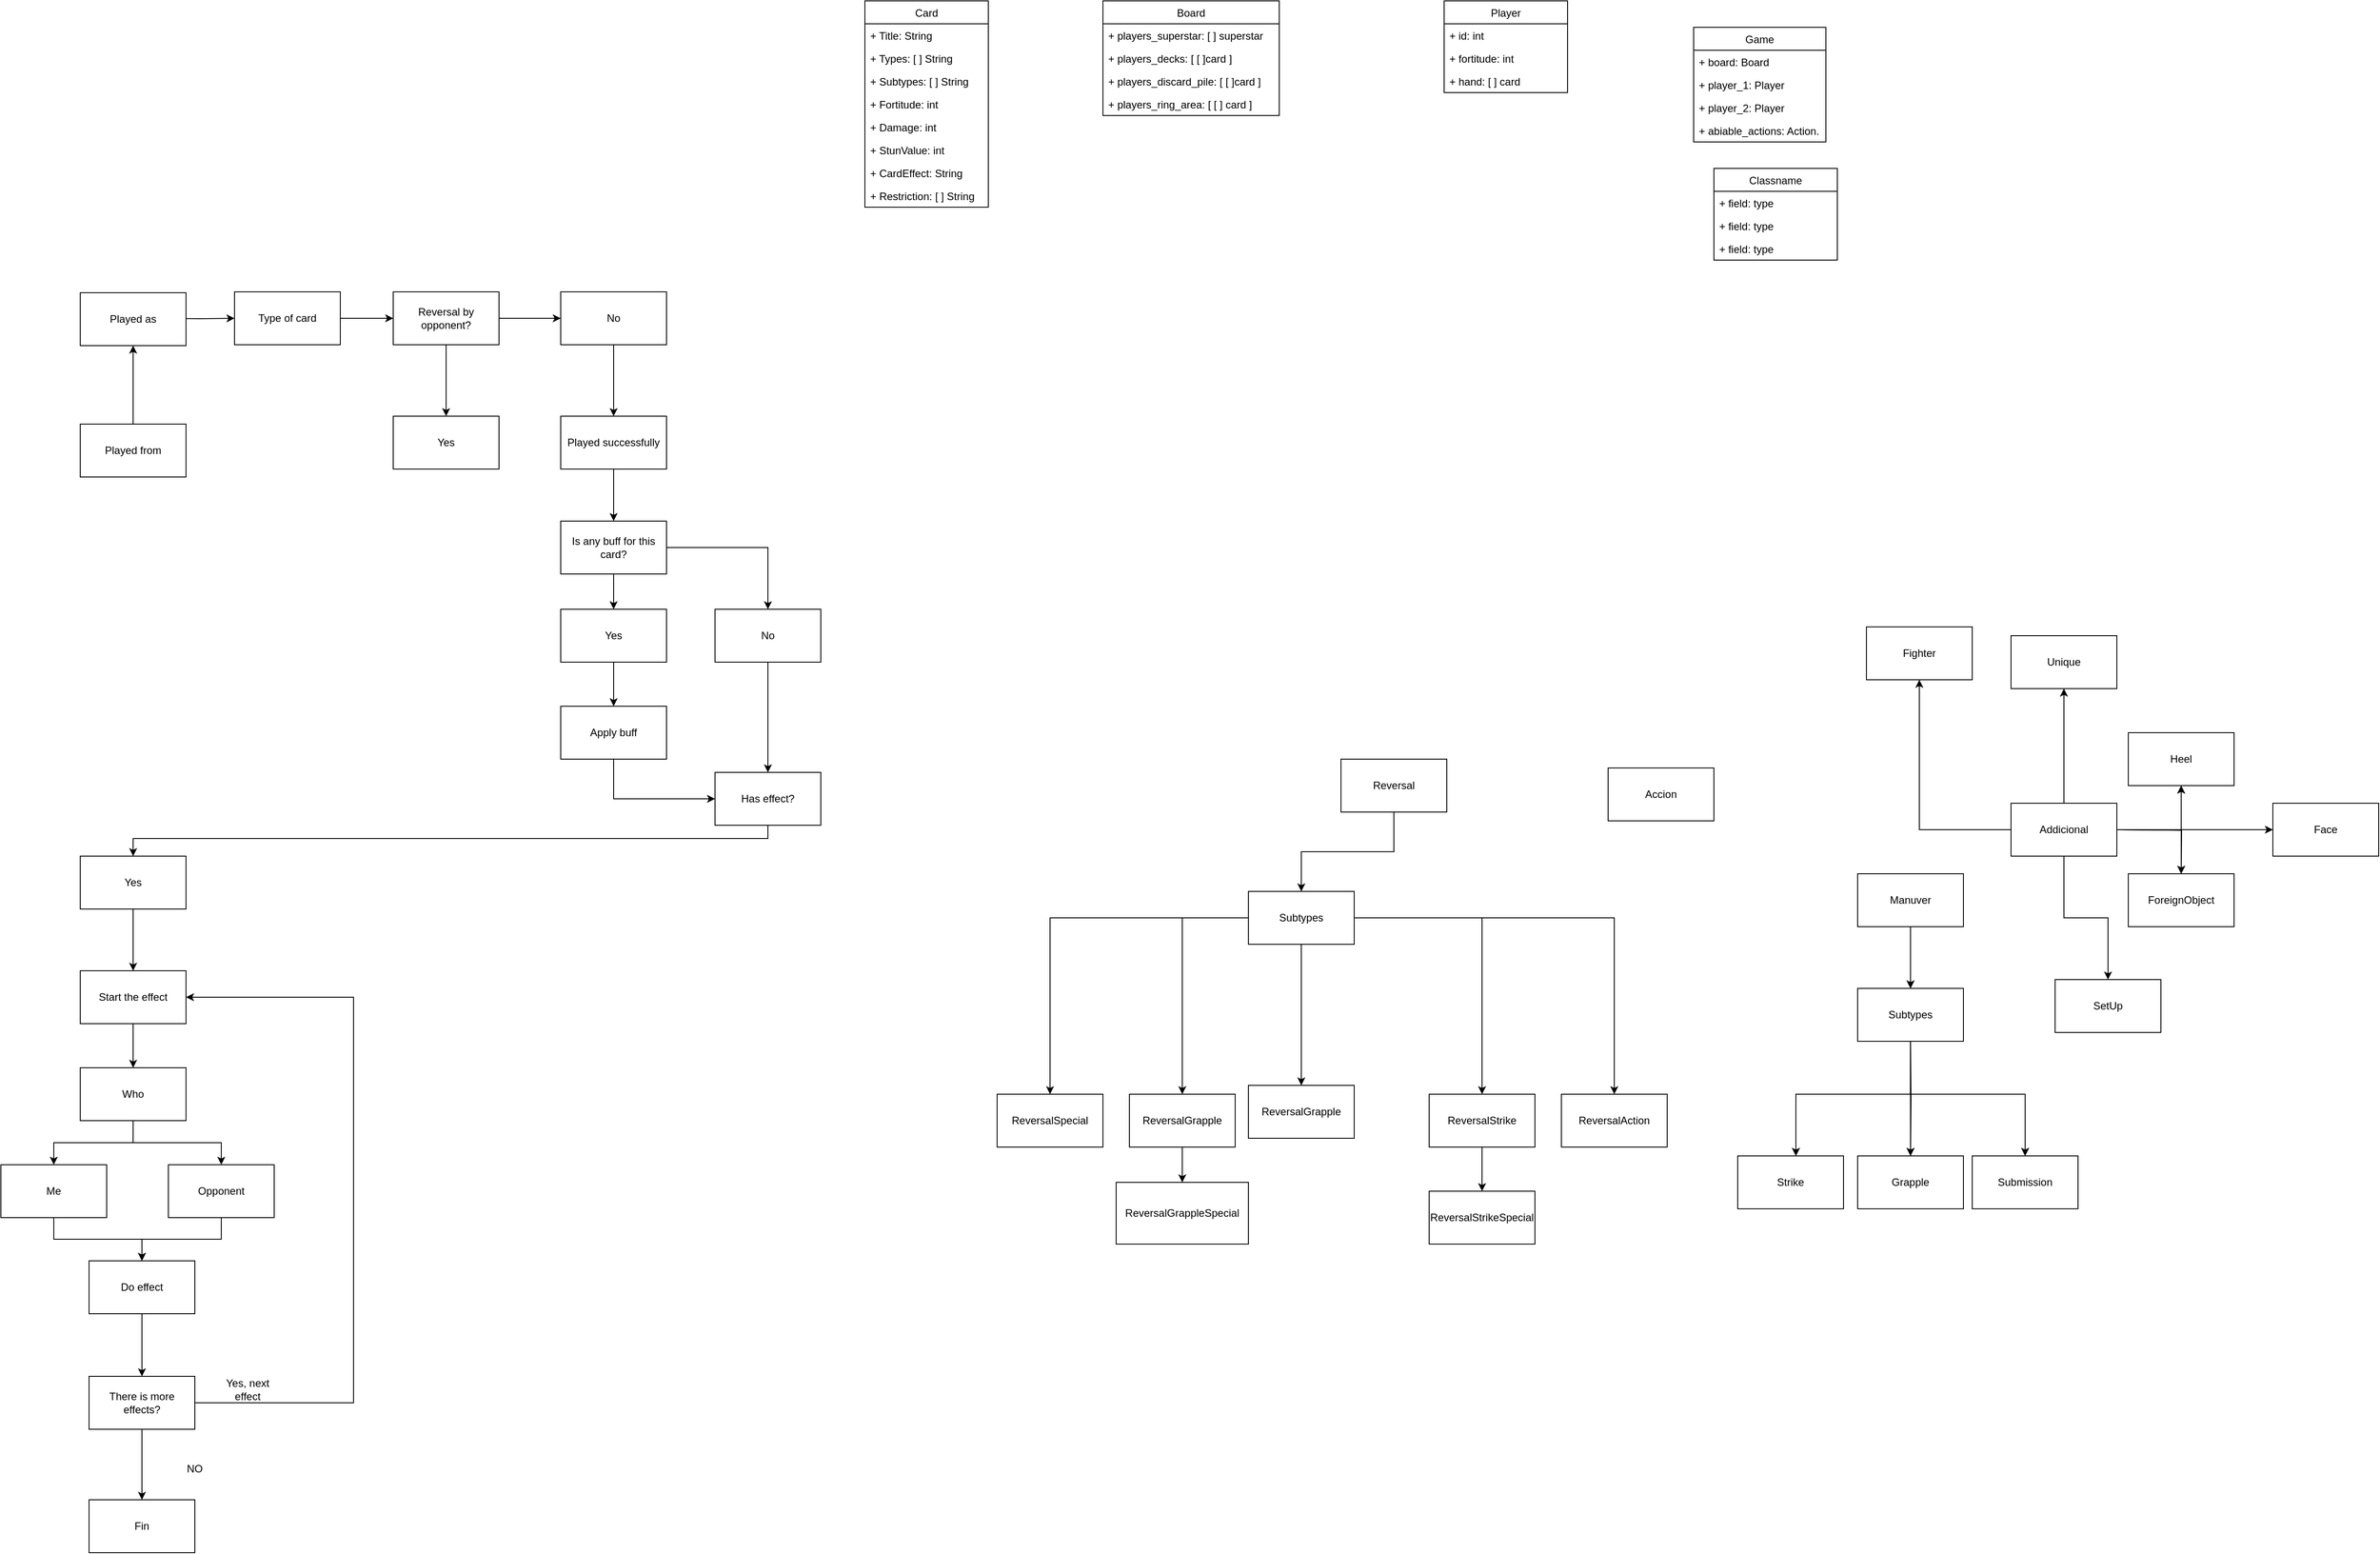 <mxfile version="20.3.6" type="device"><diagram id="WhEtszODzw5e_ijfNkTf" name="Página-1"><mxGraphModel dx="3314" dy="2070" grid="1" gridSize="10" guides="1" tooltips="1" connect="1" arrows="1" fold="1" page="1" pageScale="1" pageWidth="827" pageHeight="1169" math="0" shadow="0"><root><mxCell id="0"/><mxCell id="1" parent="0"/><mxCell id="DyAgdx8D3oQJX697g9sF-10" value="Board" style="swimlane;fontStyle=0;childLayout=stackLayout;horizontal=1;startSize=26;fillColor=none;horizontalStack=0;resizeParent=1;resizeParentMax=0;resizeLast=0;collapsible=1;marginBottom=0;" vertex="1" parent="1"><mxGeometry x="340" y="-320" width="200" height="130" as="geometry"/></mxCell><mxCell id="DyAgdx8D3oQJX697g9sF-13" value="+ players_superstar: [ ] superstar" style="text;strokeColor=none;fillColor=none;align=left;verticalAlign=top;spacingLeft=4;spacingRight=4;overflow=hidden;rotatable=0;points=[[0,0.5],[1,0.5]];portConstraint=eastwest;" vertex="1" parent="DyAgdx8D3oQJX697g9sF-10"><mxGeometry y="26" width="200" height="26" as="geometry"/></mxCell><mxCell id="DyAgdx8D3oQJX697g9sF-11" value="+ players_decks: [ [ ]card ]" style="text;strokeColor=none;fillColor=none;align=left;verticalAlign=top;spacingLeft=4;spacingRight=4;overflow=hidden;rotatable=0;points=[[0,0.5],[1,0.5]];portConstraint=eastwest;" vertex="1" parent="DyAgdx8D3oQJX697g9sF-10"><mxGeometry y="52" width="200" height="26" as="geometry"/></mxCell><mxCell id="DyAgdx8D3oQJX697g9sF-12" value="+ players_discard_pile: [ [ ]card ]" style="text;strokeColor=none;fillColor=none;align=left;verticalAlign=top;spacingLeft=4;spacingRight=4;overflow=hidden;rotatable=0;points=[[0,0.5],[1,0.5]];portConstraint=eastwest;" vertex="1" parent="DyAgdx8D3oQJX697g9sF-10"><mxGeometry y="78" width="200" height="26" as="geometry"/></mxCell><mxCell id="DyAgdx8D3oQJX697g9sF-35" value="+ players_ring_area: [ [ ] card ]" style="text;strokeColor=none;fillColor=none;align=left;verticalAlign=top;spacingLeft=4;spacingRight=4;overflow=hidden;rotatable=0;points=[[0,0.5],[1,0.5]];portConstraint=eastwest;" vertex="1" parent="DyAgdx8D3oQJX697g9sF-10"><mxGeometry y="104" width="200" height="26" as="geometry"/></mxCell><mxCell id="DyAgdx8D3oQJX697g9sF-14" value="Classname" style="swimlane;fontStyle=0;childLayout=stackLayout;horizontal=1;startSize=26;fillColor=none;horizontalStack=0;resizeParent=1;resizeParentMax=0;resizeLast=0;collapsible=1;marginBottom=0;" vertex="1" parent="1"><mxGeometry x="1033" y="-130" width="140" height="104" as="geometry"/></mxCell><mxCell id="DyAgdx8D3oQJX697g9sF-15" value="+ field: type" style="text;strokeColor=none;fillColor=none;align=left;verticalAlign=top;spacingLeft=4;spacingRight=4;overflow=hidden;rotatable=0;points=[[0,0.5],[1,0.5]];portConstraint=eastwest;" vertex="1" parent="DyAgdx8D3oQJX697g9sF-14"><mxGeometry y="26" width="140" height="26" as="geometry"/></mxCell><mxCell id="DyAgdx8D3oQJX697g9sF-16" value="+ field: type" style="text;strokeColor=none;fillColor=none;align=left;verticalAlign=top;spacingLeft=4;spacingRight=4;overflow=hidden;rotatable=0;points=[[0,0.5],[1,0.5]];portConstraint=eastwest;" vertex="1" parent="DyAgdx8D3oQJX697g9sF-14"><mxGeometry y="52" width="140" height="26" as="geometry"/></mxCell><mxCell id="DyAgdx8D3oQJX697g9sF-17" value="+ field: type" style="text;strokeColor=none;fillColor=none;align=left;verticalAlign=top;spacingLeft=4;spacingRight=4;overflow=hidden;rotatable=0;points=[[0,0.5],[1,0.5]];portConstraint=eastwest;" vertex="1" parent="DyAgdx8D3oQJX697g9sF-14"><mxGeometry y="78" width="140" height="26" as="geometry"/></mxCell><mxCell id="DyAgdx8D3oQJX697g9sF-18" value="Card" style="swimlane;fontStyle=0;childLayout=stackLayout;horizontal=1;startSize=26;fillColor=none;horizontalStack=0;resizeParent=1;resizeParentMax=0;resizeLast=0;collapsible=1;marginBottom=0;" vertex="1" parent="1"><mxGeometry x="70" y="-320" width="140" height="234" as="geometry"/></mxCell><mxCell id="DyAgdx8D3oQJX697g9sF-19" value="+ Title: String" style="text;strokeColor=none;fillColor=none;align=left;verticalAlign=top;spacingLeft=4;spacingRight=4;overflow=hidden;rotatable=0;points=[[0,0.5],[1,0.5]];portConstraint=eastwest;" vertex="1" parent="DyAgdx8D3oQJX697g9sF-18"><mxGeometry y="26" width="140" height="26" as="geometry"/></mxCell><mxCell id="DyAgdx8D3oQJX697g9sF-20" value="+ Types: [ ] String" style="text;strokeColor=none;fillColor=none;align=left;verticalAlign=top;spacingLeft=4;spacingRight=4;overflow=hidden;rotatable=0;points=[[0,0.5],[1,0.5]];portConstraint=eastwest;" vertex="1" parent="DyAgdx8D3oQJX697g9sF-18"><mxGeometry y="52" width="140" height="26" as="geometry"/></mxCell><mxCell id="DyAgdx8D3oQJX697g9sF-21" value="+ Subtypes: [ ] String" style="text;strokeColor=none;fillColor=none;align=left;verticalAlign=top;spacingLeft=4;spacingRight=4;overflow=hidden;rotatable=0;points=[[0,0.5],[1,0.5]];portConstraint=eastwest;" vertex="1" parent="DyAgdx8D3oQJX697g9sF-18"><mxGeometry y="78" width="140" height="26" as="geometry"/></mxCell><mxCell id="DyAgdx8D3oQJX697g9sF-22" value="+ Fortitude: int" style="text;strokeColor=none;fillColor=none;align=left;verticalAlign=top;spacingLeft=4;spacingRight=4;overflow=hidden;rotatable=0;points=[[0,0.5],[1,0.5]];portConstraint=eastwest;" vertex="1" parent="DyAgdx8D3oQJX697g9sF-18"><mxGeometry y="104" width="140" height="26" as="geometry"/></mxCell><mxCell id="DyAgdx8D3oQJX697g9sF-23" value="+ Damage: int" style="text;strokeColor=none;fillColor=none;align=left;verticalAlign=top;spacingLeft=4;spacingRight=4;overflow=hidden;rotatable=0;points=[[0,0.5],[1,0.5]];portConstraint=eastwest;" vertex="1" parent="DyAgdx8D3oQJX697g9sF-18"><mxGeometry y="130" width="140" height="26" as="geometry"/></mxCell><mxCell id="DyAgdx8D3oQJX697g9sF-24" value="+ StunValue: int" style="text;strokeColor=none;fillColor=none;align=left;verticalAlign=top;spacingLeft=4;spacingRight=4;overflow=hidden;rotatable=0;points=[[0,0.5],[1,0.5]];portConstraint=eastwest;" vertex="1" parent="DyAgdx8D3oQJX697g9sF-18"><mxGeometry y="156" width="140" height="26" as="geometry"/></mxCell><mxCell id="DyAgdx8D3oQJX697g9sF-25" value="+ CardEffect: String" style="text;strokeColor=none;fillColor=none;align=left;verticalAlign=top;spacingLeft=4;spacingRight=4;overflow=hidden;rotatable=0;points=[[0,0.5],[1,0.5]];portConstraint=eastwest;" vertex="1" parent="DyAgdx8D3oQJX697g9sF-18"><mxGeometry y="182" width="140" height="26" as="geometry"/></mxCell><mxCell id="DyAgdx8D3oQJX697g9sF-37" value="+ Restriction: [ ] String" style="text;strokeColor=none;fillColor=none;align=left;verticalAlign=top;spacingLeft=4;spacingRight=4;overflow=hidden;rotatable=0;points=[[0,0.5],[1,0.5]];portConstraint=eastwest;" vertex="1" parent="DyAgdx8D3oQJX697g9sF-18"><mxGeometry y="208" width="140" height="26" as="geometry"/></mxCell><mxCell id="DyAgdx8D3oQJX697g9sF-30" value="Player" style="swimlane;fontStyle=0;childLayout=stackLayout;horizontal=1;startSize=26;fillColor=none;horizontalStack=0;resizeParent=1;resizeParentMax=0;resizeLast=0;collapsible=1;marginBottom=0;" vertex="1" parent="1"><mxGeometry x="727" y="-320" width="140" height="104" as="geometry"/></mxCell><mxCell id="DyAgdx8D3oQJX697g9sF-32" value="+ id: int" style="text;strokeColor=none;fillColor=none;align=left;verticalAlign=top;spacingLeft=4;spacingRight=4;overflow=hidden;rotatable=0;points=[[0,0.5],[1,0.5]];portConstraint=eastwest;" vertex="1" parent="DyAgdx8D3oQJX697g9sF-30"><mxGeometry y="26" width="140" height="26" as="geometry"/></mxCell><mxCell id="DyAgdx8D3oQJX697g9sF-33" value="+ fortitude: int&#10;" style="text;strokeColor=none;fillColor=none;align=left;verticalAlign=top;spacingLeft=4;spacingRight=4;overflow=hidden;rotatable=0;points=[[0,0.5],[1,0.5]];portConstraint=eastwest;" vertex="1" parent="DyAgdx8D3oQJX697g9sF-30"><mxGeometry y="52" width="140" height="26" as="geometry"/></mxCell><mxCell id="DyAgdx8D3oQJX697g9sF-34" value="+ hand: [ ] card" style="text;strokeColor=none;fillColor=none;align=left;verticalAlign=top;spacingLeft=4;spacingRight=4;overflow=hidden;rotatable=0;points=[[0,0.5],[1,0.5]];portConstraint=eastwest;" vertex="1" parent="DyAgdx8D3oQJX697g9sF-30"><mxGeometry y="78" width="140" height="26" as="geometry"/></mxCell><mxCell id="DyAgdx8D3oQJX697g9sF-39" value="Game" style="swimlane;fontStyle=0;childLayout=stackLayout;horizontal=1;startSize=26;fillColor=none;horizontalStack=0;resizeParent=1;resizeParentMax=0;resizeLast=0;collapsible=1;marginBottom=0;" vertex="1" parent="1"><mxGeometry x="1010" y="-290" width="150" height="130" as="geometry"/></mxCell><mxCell id="DyAgdx8D3oQJX697g9sF-40" value="+ board: Board" style="text;strokeColor=none;fillColor=none;align=left;verticalAlign=top;spacingLeft=4;spacingRight=4;overflow=hidden;rotatable=0;points=[[0,0.5],[1,0.5]];portConstraint=eastwest;" vertex="1" parent="DyAgdx8D3oQJX697g9sF-39"><mxGeometry y="26" width="150" height="26" as="geometry"/></mxCell><mxCell id="DyAgdx8D3oQJX697g9sF-41" value="+ player_1: Player" style="text;strokeColor=none;fillColor=none;align=left;verticalAlign=top;spacingLeft=4;spacingRight=4;overflow=hidden;rotatable=0;points=[[0,0.5],[1,0.5]];portConstraint=eastwest;" vertex="1" parent="DyAgdx8D3oQJX697g9sF-39"><mxGeometry y="52" width="150" height="26" as="geometry"/></mxCell><mxCell id="DyAgdx8D3oQJX697g9sF-42" value="+ player_2: Player" style="text;strokeColor=none;fillColor=none;align=left;verticalAlign=top;spacingLeft=4;spacingRight=4;overflow=hidden;rotatable=0;points=[[0,0.5],[1,0.5]];portConstraint=eastwest;" vertex="1" parent="DyAgdx8D3oQJX697g9sF-39"><mxGeometry y="78" width="150" height="26" as="geometry"/></mxCell><mxCell id="DyAgdx8D3oQJX697g9sF-43" value="+ abiable_actions: Action." style="text;strokeColor=none;fillColor=none;align=left;verticalAlign=top;spacingLeft=4;spacingRight=4;overflow=hidden;rotatable=0;points=[[0,0.5],[1,0.5]];portConstraint=eastwest;" vertex="1" parent="DyAgdx8D3oQJX697g9sF-39"><mxGeometry y="104" width="150" height="26" as="geometry"/></mxCell><mxCell id="DyAgdx8D3oQJX697g9sF-66" style="edgeStyle=orthogonalEdgeStyle;rounded=0;orthogonalLoop=1;jettySize=auto;html=1;" edge="1" parent="1" source="DyAgdx8D3oQJX697g9sF-44" target="DyAgdx8D3oQJX697g9sF-67"><mxGeometry relative="1" as="geometry"><mxPoint x="590" y="800" as="targetPoint"/></mxGeometry></mxCell><mxCell id="DyAgdx8D3oQJX697g9sF-44" value="Reversal" style="rounded=0;whiteSpace=wrap;html=1;" vertex="1" parent="1"><mxGeometry x="610" y="540" width="120" height="60" as="geometry"/></mxCell><mxCell id="DyAgdx8D3oQJX697g9sF-45" value="Accion" style="rounded=0;whiteSpace=wrap;html=1;" vertex="1" parent="1"><mxGeometry x="913" y="550" width="120" height="60" as="geometry"/></mxCell><mxCell id="DyAgdx8D3oQJX697g9sF-54" style="edgeStyle=orthogonalEdgeStyle;rounded=0;orthogonalLoop=1;jettySize=auto;html=1;entryX=0.5;entryY=0;entryDx=0;entryDy=0;" edge="1" parent="1" source="DyAgdx8D3oQJX697g9sF-46" target="DyAgdx8D3oQJX697g9sF-55"><mxGeometry relative="1" as="geometry"><mxPoint x="1086" y="830" as="targetPoint"/></mxGeometry></mxCell><mxCell id="DyAgdx8D3oQJX697g9sF-46" value="Manuver" style="rounded=0;whiteSpace=wrap;html=1;" vertex="1" parent="1"><mxGeometry x="1196" y="670" width="120" height="60" as="geometry"/></mxCell><mxCell id="DyAgdx8D3oQJX697g9sF-146" style="edgeStyle=orthogonalEdgeStyle;rounded=0;orthogonalLoop=1;jettySize=auto;html=1;" edge="1" parent="1" source="DyAgdx8D3oQJX697g9sF-49" target="DyAgdx8D3oQJX697g9sF-145"><mxGeometry relative="1" as="geometry"/></mxCell><mxCell id="DyAgdx8D3oQJX697g9sF-49" value="Me" style="rounded=0;whiteSpace=wrap;html=1;" vertex="1" parent="1"><mxGeometry x="-910" y="1000" width="120" height="60" as="geometry"/></mxCell><mxCell id="DyAgdx8D3oQJX697g9sF-147" style="edgeStyle=orthogonalEdgeStyle;rounded=0;orthogonalLoop=1;jettySize=auto;html=1;" edge="1" parent="1" source="DyAgdx8D3oQJX697g9sF-50" target="DyAgdx8D3oQJX697g9sF-145"><mxGeometry relative="1" as="geometry"/></mxCell><mxCell id="DyAgdx8D3oQJX697g9sF-50" value="Opponent" style="rounded=0;whiteSpace=wrap;html=1;" vertex="1" parent="1"><mxGeometry x="-720" y="1000" width="120" height="60" as="geometry"/></mxCell><mxCell id="DyAgdx8D3oQJX697g9sF-52" style="edgeStyle=orthogonalEdgeStyle;rounded=0;orthogonalLoop=1;jettySize=auto;html=1;" edge="1" parent="1" source="DyAgdx8D3oQJX697g9sF-51" target="DyAgdx8D3oQJX697g9sF-49"><mxGeometry relative="1" as="geometry"/></mxCell><mxCell id="DyAgdx8D3oQJX697g9sF-53" style="edgeStyle=orthogonalEdgeStyle;rounded=0;orthogonalLoop=1;jettySize=auto;html=1;" edge="1" parent="1" source="DyAgdx8D3oQJX697g9sF-51" target="DyAgdx8D3oQJX697g9sF-50"><mxGeometry relative="1" as="geometry"/></mxCell><mxCell id="DyAgdx8D3oQJX697g9sF-51" value="Who" style="rounded=0;whiteSpace=wrap;html=1;" vertex="1" parent="1"><mxGeometry x="-820" y="890" width="120" height="60" as="geometry"/></mxCell><mxCell id="DyAgdx8D3oQJX697g9sF-62" style="edgeStyle=orthogonalEdgeStyle;rounded=0;orthogonalLoop=1;jettySize=auto;html=1;" edge="1" parent="1" source="DyAgdx8D3oQJX697g9sF-55"><mxGeometry relative="1" as="geometry"><mxPoint x="1126" y="990" as="targetPoint"/><Array as="points"><mxPoint x="1256" y="920"/><mxPoint x="1126" y="920"/></Array></mxGeometry></mxCell><mxCell id="DyAgdx8D3oQJX697g9sF-63" style="edgeStyle=orthogonalEdgeStyle;rounded=0;orthogonalLoop=1;jettySize=auto;html=1;" edge="1" parent="1" source="DyAgdx8D3oQJX697g9sF-55" target="DyAgdx8D3oQJX697g9sF-56"><mxGeometry relative="1" as="geometry"><Array as="points"><mxPoint x="1256" y="920"/><mxPoint x="1386" y="920"/></Array></mxGeometry></mxCell><mxCell id="DyAgdx8D3oQJX697g9sF-65" style="edgeStyle=orthogonalEdgeStyle;rounded=0;orthogonalLoop=1;jettySize=auto;html=1;" edge="1" parent="1" source="DyAgdx8D3oQJX697g9sF-55" target="DyAgdx8D3oQJX697g9sF-64"><mxGeometry relative="1" as="geometry"/></mxCell><mxCell id="DyAgdx8D3oQJX697g9sF-55" value="Subtypes" style="rounded=0;whiteSpace=wrap;html=1;" vertex="1" parent="1"><mxGeometry x="1196" y="800" width="120" height="60" as="geometry"/></mxCell><mxCell id="DyAgdx8D3oQJX697g9sF-56" value="Submission" style="rounded=0;whiteSpace=wrap;html=1;" vertex="1" parent="1"><mxGeometry x="1326" y="990" width="120" height="60" as="geometry"/></mxCell><mxCell id="DyAgdx8D3oQJX697g9sF-64" value="Grapple" style="rounded=0;whiteSpace=wrap;html=1;" vertex="1" parent="1"><mxGeometry x="1196" y="990" width="120" height="60" as="geometry"/></mxCell><mxCell id="DyAgdx8D3oQJX697g9sF-69" style="edgeStyle=orthogonalEdgeStyle;rounded=0;orthogonalLoop=1;jettySize=auto;html=1;" edge="1" parent="1" source="DyAgdx8D3oQJX697g9sF-67" target="DyAgdx8D3oQJX697g9sF-68"><mxGeometry relative="1" as="geometry"/></mxCell><mxCell id="DyAgdx8D3oQJX697g9sF-76" style="edgeStyle=orthogonalEdgeStyle;rounded=0;orthogonalLoop=1;jettySize=auto;html=1;" edge="1" parent="1" source="DyAgdx8D3oQJX697g9sF-67" target="DyAgdx8D3oQJX697g9sF-77"><mxGeometry relative="1" as="geometry"><mxPoint x="430" y="920" as="targetPoint"/></mxGeometry></mxCell><mxCell id="DyAgdx8D3oQJX697g9sF-81" style="edgeStyle=orthogonalEdgeStyle;rounded=0;orthogonalLoop=1;jettySize=auto;html=1;" edge="1" parent="1" source="DyAgdx8D3oQJX697g9sF-67" target="DyAgdx8D3oQJX697g9sF-80"><mxGeometry relative="1" as="geometry"/></mxCell><mxCell id="DyAgdx8D3oQJX697g9sF-84" style="edgeStyle=orthogonalEdgeStyle;rounded=0;orthogonalLoop=1;jettySize=auto;html=1;" edge="1" parent="1" source="DyAgdx8D3oQJX697g9sF-67" target="DyAgdx8D3oQJX697g9sF-82"><mxGeometry relative="1" as="geometry"/></mxCell><mxCell id="DyAgdx8D3oQJX697g9sF-104" style="edgeStyle=orthogonalEdgeStyle;rounded=0;orthogonalLoop=1;jettySize=auto;html=1;" edge="1" parent="1" source="DyAgdx8D3oQJX697g9sF-67" target="DyAgdx8D3oQJX697g9sF-103"><mxGeometry relative="1" as="geometry"/></mxCell><mxCell id="DyAgdx8D3oQJX697g9sF-67" value="Subtypes" style="rounded=0;whiteSpace=wrap;html=1;" vertex="1" parent="1"><mxGeometry x="505" y="690" width="120" height="60" as="geometry"/></mxCell><mxCell id="DyAgdx8D3oQJX697g9sF-68" value="ReversalGrapple" style="rounded=0;whiteSpace=wrap;html=1;" vertex="1" parent="1"><mxGeometry x="505" y="910" width="120" height="60" as="geometry"/></mxCell><mxCell id="DyAgdx8D3oQJX697g9sF-72" style="edgeStyle=orthogonalEdgeStyle;rounded=0;orthogonalLoop=1;jettySize=auto;html=1;" edge="1" parent="1" target="DyAgdx8D3oQJX697g9sF-73"><mxGeometry relative="1" as="geometry"><mxPoint x="1553" y="560" as="targetPoint"/><mxPoint x="1490" y="620.059" as="sourcePoint"/></mxGeometry></mxCell><mxCell id="DyAgdx8D3oQJX697g9sF-75" style="edgeStyle=orthogonalEdgeStyle;rounded=0;orthogonalLoop=1;jettySize=auto;html=1;" edge="1" parent="1"><mxGeometry relative="1" as="geometry"><mxPoint x="1490" y="620.059" as="sourcePoint"/><mxPoint x="1563.0" y="670" as="targetPoint"/></mxGeometry></mxCell><mxCell id="DyAgdx8D3oQJX697g9sF-73" value="Heel" style="rounded=0;whiteSpace=wrap;html=1;" vertex="1" parent="1"><mxGeometry x="1503" y="510" width="120" height="60" as="geometry"/></mxCell><mxCell id="DyAgdx8D3oQJX697g9sF-101" style="edgeStyle=orthogonalEdgeStyle;rounded=0;orthogonalLoop=1;jettySize=auto;html=1;" edge="1" parent="1" source="DyAgdx8D3oQJX697g9sF-77" target="DyAgdx8D3oQJX697g9sF-100"><mxGeometry relative="1" as="geometry"/></mxCell><mxCell id="DyAgdx8D3oQJX697g9sF-77" value="ReversalGrapple" style="rounded=0;whiteSpace=wrap;html=1;" vertex="1" parent="1"><mxGeometry x="370" y="920" width="120" height="60" as="geometry"/></mxCell><mxCell id="DyAgdx8D3oQJX697g9sF-78" value="ReversalStrikeSpecial" style="rounded=0;whiteSpace=wrap;html=1;" vertex="1" parent="1"><mxGeometry x="710" y="1030" width="120" height="60" as="geometry"/></mxCell><mxCell id="DyAgdx8D3oQJX697g9sF-80" value="ReversalSpecial" style="rounded=0;whiteSpace=wrap;html=1;" vertex="1" parent="1"><mxGeometry x="220" y="920" width="120" height="60" as="geometry"/></mxCell><mxCell id="DyAgdx8D3oQJX697g9sF-102" style="edgeStyle=orthogonalEdgeStyle;rounded=0;orthogonalLoop=1;jettySize=auto;html=1;" edge="1" parent="1" source="DyAgdx8D3oQJX697g9sF-82" target="DyAgdx8D3oQJX697g9sF-78"><mxGeometry relative="1" as="geometry"/></mxCell><mxCell id="DyAgdx8D3oQJX697g9sF-82" value="ReversalStrike" style="rounded=0;whiteSpace=wrap;html=1;" vertex="1" parent="1"><mxGeometry x="710" y="920" width="120" height="60" as="geometry"/></mxCell><mxCell id="DyAgdx8D3oQJX697g9sF-85" style="edgeStyle=orthogonalEdgeStyle;rounded=0;orthogonalLoop=1;jettySize=auto;html=1;entryX=0.5;entryY=0;entryDx=0;entryDy=0;" edge="1" parent="1"><mxGeometry relative="1" as="geometry"><mxPoint x="1256.0" y="800" as="targetPoint"/><mxPoint x="1256" y="730" as="sourcePoint"/></mxGeometry></mxCell><mxCell id="DyAgdx8D3oQJX697g9sF-86" style="edgeStyle=orthogonalEdgeStyle;rounded=0;orthogonalLoop=1;jettySize=auto;html=1;" edge="1" parent="1" target="DyAgdx8D3oQJX697g9sF-98"><mxGeometry relative="1" as="geometry"><mxPoint x="1126" y="990" as="targetPoint"/><mxPoint x="1255.941" y="860" as="sourcePoint"/><Array as="points"><mxPoint x="1256" y="920"/><mxPoint x="1126" y="920"/></Array></mxGeometry></mxCell><mxCell id="DyAgdx8D3oQJX697g9sF-87" style="edgeStyle=orthogonalEdgeStyle;rounded=0;orthogonalLoop=1;jettySize=auto;html=1;" edge="1" target="DyAgdx8D3oQJX697g9sF-91" parent="1"><mxGeometry relative="1" as="geometry"><mxPoint x="1255.941" y="860" as="sourcePoint"/><Array as="points"><mxPoint x="1256" y="920"/><mxPoint x="1386" y="920"/></Array></mxGeometry></mxCell><mxCell id="DyAgdx8D3oQJX697g9sF-88" style="edgeStyle=orthogonalEdgeStyle;rounded=0;orthogonalLoop=1;jettySize=auto;html=1;" edge="1" target="DyAgdx8D3oQJX697g9sF-92" parent="1"><mxGeometry relative="1" as="geometry"><mxPoint x="1256.0" y="860" as="sourcePoint"/></mxGeometry></mxCell><mxCell id="DyAgdx8D3oQJX697g9sF-91" value="Submission" style="rounded=0;whiteSpace=wrap;html=1;" vertex="1" parent="1"><mxGeometry x="1326" y="990" width="120" height="60" as="geometry"/></mxCell><mxCell id="DyAgdx8D3oQJX697g9sF-92" value="Grapple" style="rounded=0;whiteSpace=wrap;html=1;" vertex="1" parent="1"><mxGeometry x="1196" y="990" width="120" height="60" as="geometry"/></mxCell><mxCell id="DyAgdx8D3oQJX697g9sF-93" style="edgeStyle=orthogonalEdgeStyle;rounded=0;orthogonalLoop=1;jettySize=auto;html=1;" edge="1" source="DyAgdx8D3oQJX697g9sF-95" target="DyAgdx8D3oQJX697g9sF-96" parent="1"><mxGeometry relative="1" as="geometry"><mxPoint x="1553" y="560" as="targetPoint"/></mxGeometry></mxCell><mxCell id="DyAgdx8D3oQJX697g9sF-94" style="edgeStyle=orthogonalEdgeStyle;rounded=0;orthogonalLoop=1;jettySize=auto;html=1;" edge="1" source="DyAgdx8D3oQJX697g9sF-95" target="DyAgdx8D3oQJX697g9sF-97" parent="1"><mxGeometry relative="1" as="geometry"/></mxCell><mxCell id="DyAgdx8D3oQJX697g9sF-105" style="edgeStyle=orthogonalEdgeStyle;rounded=0;orthogonalLoop=1;jettySize=auto;html=1;" edge="1" parent="1" source="DyAgdx8D3oQJX697g9sF-95" target="DyAgdx8D3oQJX697g9sF-106"><mxGeometry relative="1" as="geometry"><mxPoint x="1737" y="620" as="targetPoint"/></mxGeometry></mxCell><mxCell id="DyAgdx8D3oQJX697g9sF-107" style="edgeStyle=orthogonalEdgeStyle;rounded=0;orthogonalLoop=1;jettySize=auto;html=1;" edge="1" parent="1" source="DyAgdx8D3oQJX697g9sF-95" target="DyAgdx8D3oQJX697g9sF-108"><mxGeometry relative="1" as="geometry"><mxPoint x="1430" y="470" as="targetPoint"/></mxGeometry></mxCell><mxCell id="DyAgdx8D3oQJX697g9sF-109" style="edgeStyle=orthogonalEdgeStyle;rounded=0;orthogonalLoop=1;jettySize=auto;html=1;" edge="1" parent="1" source="DyAgdx8D3oQJX697g9sF-95" target="DyAgdx8D3oQJX697g9sF-110"><mxGeometry relative="1" as="geometry"><mxPoint x="1440" y="770" as="targetPoint"/></mxGeometry></mxCell><mxCell id="DyAgdx8D3oQJX697g9sF-111" style="edgeStyle=orthogonalEdgeStyle;rounded=0;orthogonalLoop=1;jettySize=auto;html=1;" edge="1" parent="1" source="DyAgdx8D3oQJX697g9sF-95" target="DyAgdx8D3oQJX697g9sF-112"><mxGeometry relative="1" as="geometry"><mxPoint x="1250" y="480" as="targetPoint"/></mxGeometry></mxCell><mxCell id="DyAgdx8D3oQJX697g9sF-95" value="Addicional" style="rounded=0;whiteSpace=wrap;html=1;" vertex="1" parent="1"><mxGeometry x="1370" y="590" width="120" height="60" as="geometry"/></mxCell><mxCell id="DyAgdx8D3oQJX697g9sF-96" value="Heel" style="rounded=0;whiteSpace=wrap;html=1;" vertex="1" parent="1"><mxGeometry x="1503" y="510" width="120" height="60" as="geometry"/></mxCell><mxCell id="DyAgdx8D3oQJX697g9sF-97" value="ForeignObject" style="rounded=0;whiteSpace=wrap;html=1;" vertex="1" parent="1"><mxGeometry x="1503" y="670" width="120" height="60" as="geometry"/></mxCell><mxCell id="DyAgdx8D3oQJX697g9sF-98" value="Strike" style="rounded=0;whiteSpace=wrap;html=1;" vertex="1" parent="1"><mxGeometry x="1060" y="990" width="120" height="60" as="geometry"/></mxCell><mxCell id="DyAgdx8D3oQJX697g9sF-100" value="ReversalGrappleSpecial" style="rounded=0;whiteSpace=wrap;html=1;" vertex="1" parent="1"><mxGeometry x="355" y="1020" width="150" height="70" as="geometry"/></mxCell><mxCell id="DyAgdx8D3oQJX697g9sF-103" value="ReversalAction" style="rounded=0;whiteSpace=wrap;html=1;" vertex="1" parent="1"><mxGeometry x="860" y="920" width="120" height="60" as="geometry"/></mxCell><mxCell id="DyAgdx8D3oQJX697g9sF-106" value="Face" style="rounded=0;whiteSpace=wrap;html=1;" vertex="1" parent="1"><mxGeometry x="1667" y="590" width="120" height="60" as="geometry"/></mxCell><mxCell id="DyAgdx8D3oQJX697g9sF-108" value="Unique" style="rounded=0;whiteSpace=wrap;html=1;" vertex="1" parent="1"><mxGeometry x="1370" y="400" width="120" height="60" as="geometry"/></mxCell><mxCell id="DyAgdx8D3oQJX697g9sF-110" value="SetUp" style="rounded=0;whiteSpace=wrap;html=1;" vertex="1" parent="1"><mxGeometry x="1420" y="790" width="120" height="60" as="geometry"/></mxCell><mxCell id="DyAgdx8D3oQJX697g9sF-112" value="Fighter" style="rounded=0;whiteSpace=wrap;html=1;" vertex="1" parent="1"><mxGeometry x="1206" y="390" width="120" height="60" as="geometry"/></mxCell><mxCell id="DyAgdx8D3oQJX697g9sF-114" style="edgeStyle=orthogonalEdgeStyle;rounded=0;orthogonalLoop=1;jettySize=auto;html=1;" edge="1" parent="1" target="DyAgdx8D3oQJX697g9sF-115"><mxGeometry relative="1" as="geometry"><mxPoint x="-175" y="50" as="targetPoint"/><mxPoint x="-725" y="40" as="sourcePoint"/></mxGeometry></mxCell><mxCell id="DyAgdx8D3oQJX697g9sF-113" value="Played as" style="rounded=0;whiteSpace=wrap;html=1;" vertex="1" parent="1"><mxGeometry x="-820" y="11" width="120" height="60" as="geometry"/></mxCell><mxCell id="DyAgdx8D3oQJX697g9sF-129" style="edgeStyle=orthogonalEdgeStyle;rounded=0;orthogonalLoop=1;jettySize=auto;html=1;" edge="1" parent="1" source="DyAgdx8D3oQJX697g9sF-115" target="DyAgdx8D3oQJX697g9sF-127"><mxGeometry relative="1" as="geometry"/></mxCell><mxCell id="DyAgdx8D3oQJX697g9sF-115" value="Type of card" style="rounded=0;whiteSpace=wrap;html=1;" vertex="1" parent="1"><mxGeometry x="-645" y="10" width="120" height="60" as="geometry"/></mxCell><mxCell id="DyAgdx8D3oQJX697g9sF-120" style="edgeStyle=orthogonalEdgeStyle;rounded=0;orthogonalLoop=1;jettySize=auto;html=1;entryX=0.5;entryY=0;entryDx=0;entryDy=0;" edge="1" parent="1" source="DyAgdx8D3oQJX697g9sF-117" target="DyAgdx8D3oQJX697g9sF-119"><mxGeometry relative="1" as="geometry"><Array as="points"><mxPoint x="-40" y="300"/></Array></mxGeometry></mxCell><mxCell id="DyAgdx8D3oQJX697g9sF-121" style="edgeStyle=orthogonalEdgeStyle;rounded=0;orthogonalLoop=1;jettySize=auto;html=1;" edge="1" parent="1" source="DyAgdx8D3oQJX697g9sF-117" target="DyAgdx8D3oQJX697g9sF-118"><mxGeometry relative="1" as="geometry"/></mxCell><mxCell id="DyAgdx8D3oQJX697g9sF-117" value="Is any buff for this card?" style="rounded=0;whiteSpace=wrap;html=1;" vertex="1" parent="1"><mxGeometry x="-275" y="270" width="120" height="60" as="geometry"/></mxCell><mxCell id="DyAgdx8D3oQJX697g9sF-123" style="edgeStyle=orthogonalEdgeStyle;rounded=0;orthogonalLoop=1;jettySize=auto;html=1;" edge="1" parent="1" source="DyAgdx8D3oQJX697g9sF-118" target="DyAgdx8D3oQJX697g9sF-122"><mxGeometry relative="1" as="geometry"/></mxCell><mxCell id="DyAgdx8D3oQJX697g9sF-118" value="Yes" style="rounded=0;whiteSpace=wrap;html=1;" vertex="1" parent="1"><mxGeometry x="-275" y="370" width="120" height="60" as="geometry"/></mxCell><mxCell id="DyAgdx8D3oQJX697g9sF-125" style="edgeStyle=orthogonalEdgeStyle;rounded=0;orthogonalLoop=1;jettySize=auto;html=1;" edge="1" parent="1" source="DyAgdx8D3oQJX697g9sF-119" target="DyAgdx8D3oQJX697g9sF-124"><mxGeometry relative="1" as="geometry"/></mxCell><mxCell id="DyAgdx8D3oQJX697g9sF-119" value="No" style="rounded=0;whiteSpace=wrap;html=1;" vertex="1" parent="1"><mxGeometry x="-100" y="370" width="120" height="60" as="geometry"/></mxCell><mxCell id="DyAgdx8D3oQJX697g9sF-126" style="edgeStyle=orthogonalEdgeStyle;rounded=0;orthogonalLoop=1;jettySize=auto;html=1;entryX=0;entryY=0.5;entryDx=0;entryDy=0;exitX=0.5;exitY=1;exitDx=0;exitDy=0;" edge="1" parent="1" source="DyAgdx8D3oQJX697g9sF-122" target="DyAgdx8D3oQJX697g9sF-124"><mxGeometry relative="1" as="geometry"/></mxCell><mxCell id="DyAgdx8D3oQJX697g9sF-122" value="Apply buff" style="rounded=0;whiteSpace=wrap;html=1;" vertex="1" parent="1"><mxGeometry x="-275" y="480" width="120" height="60" as="geometry"/></mxCell><mxCell id="DyAgdx8D3oQJX697g9sF-141" style="edgeStyle=orthogonalEdgeStyle;rounded=0;orthogonalLoop=1;jettySize=auto;html=1;entryX=0.5;entryY=0;entryDx=0;entryDy=0;" edge="1" parent="1" source="DyAgdx8D3oQJX697g9sF-124" target="DyAgdx8D3oQJX697g9sF-139"><mxGeometry relative="1" as="geometry"><Array as="points"><mxPoint x="-40" y="630"/><mxPoint x="-760" y="630"/></Array></mxGeometry></mxCell><mxCell id="DyAgdx8D3oQJX697g9sF-124" value="Has effect?" style="rounded=0;whiteSpace=wrap;html=1;" vertex="1" parent="1"><mxGeometry x="-100" y="555" width="120" height="60" as="geometry"/></mxCell><mxCell id="DyAgdx8D3oQJX697g9sF-132" style="edgeStyle=orthogonalEdgeStyle;rounded=0;orthogonalLoop=1;jettySize=auto;html=1;" edge="1" parent="1" source="DyAgdx8D3oQJX697g9sF-127" target="DyAgdx8D3oQJX697g9sF-131"><mxGeometry relative="1" as="geometry"/></mxCell><mxCell id="DyAgdx8D3oQJX697g9sF-135" style="edgeStyle=orthogonalEdgeStyle;rounded=0;orthogonalLoop=1;jettySize=auto;html=1;" edge="1" parent="1" source="DyAgdx8D3oQJX697g9sF-127" target="DyAgdx8D3oQJX697g9sF-130"><mxGeometry relative="1" as="geometry"/></mxCell><mxCell id="DyAgdx8D3oQJX697g9sF-127" value="Reversal by opponent?" style="rounded=0;whiteSpace=wrap;html=1;" vertex="1" parent="1"><mxGeometry x="-465" y="10" width="120" height="60" as="geometry"/></mxCell><mxCell id="DyAgdx8D3oQJX697g9sF-128" style="edgeStyle=orthogonalEdgeStyle;rounded=0;orthogonalLoop=1;jettySize=auto;html=1;exitX=0.5;exitY=1;exitDx=0;exitDy=0;" edge="1" parent="1" source="DyAgdx8D3oQJX697g9sF-115" target="DyAgdx8D3oQJX697g9sF-115"><mxGeometry relative="1" as="geometry"/></mxCell><mxCell id="DyAgdx8D3oQJX697g9sF-130" value="Yes" style="rounded=0;whiteSpace=wrap;html=1;" vertex="1" parent="1"><mxGeometry x="-465" y="151" width="120" height="60" as="geometry"/></mxCell><mxCell id="DyAgdx8D3oQJX697g9sF-134" style="edgeStyle=orthogonalEdgeStyle;rounded=0;orthogonalLoop=1;jettySize=auto;html=1;" edge="1" parent="1" source="DyAgdx8D3oQJX697g9sF-131" target="DyAgdx8D3oQJX697g9sF-133"><mxGeometry relative="1" as="geometry"/></mxCell><mxCell id="DyAgdx8D3oQJX697g9sF-131" value="No" style="rounded=0;whiteSpace=wrap;html=1;" vertex="1" parent="1"><mxGeometry x="-275" y="10" width="120" height="60" as="geometry"/></mxCell><mxCell id="DyAgdx8D3oQJX697g9sF-136" style="edgeStyle=orthogonalEdgeStyle;rounded=0;orthogonalLoop=1;jettySize=auto;html=1;" edge="1" parent="1" source="DyAgdx8D3oQJX697g9sF-133" target="DyAgdx8D3oQJX697g9sF-117"><mxGeometry relative="1" as="geometry"/></mxCell><mxCell id="DyAgdx8D3oQJX697g9sF-133" value="Played successfully" style="rounded=0;whiteSpace=wrap;html=1;" vertex="1" parent="1"><mxGeometry x="-275" y="151" width="120" height="60" as="geometry"/></mxCell><mxCell id="DyAgdx8D3oQJX697g9sF-138" style="edgeStyle=orthogonalEdgeStyle;rounded=0;orthogonalLoop=1;jettySize=auto;html=1;" edge="1" parent="1" source="DyAgdx8D3oQJX697g9sF-137" target="DyAgdx8D3oQJX697g9sF-113"><mxGeometry relative="1" as="geometry"/></mxCell><mxCell id="DyAgdx8D3oQJX697g9sF-137" value="Played from" style="rounded=0;whiteSpace=wrap;html=1;" vertex="1" parent="1"><mxGeometry x="-820" y="160" width="120" height="60" as="geometry"/></mxCell><mxCell id="DyAgdx8D3oQJX697g9sF-143" style="edgeStyle=orthogonalEdgeStyle;rounded=0;orthogonalLoop=1;jettySize=auto;html=1;" edge="1" parent="1" source="DyAgdx8D3oQJX697g9sF-139" target="DyAgdx8D3oQJX697g9sF-142"><mxGeometry relative="1" as="geometry"/></mxCell><mxCell id="DyAgdx8D3oQJX697g9sF-139" value="Yes" style="rounded=0;whiteSpace=wrap;html=1;" vertex="1" parent="1"><mxGeometry x="-820" y="650" width="120" height="60" as="geometry"/></mxCell><mxCell id="DyAgdx8D3oQJX697g9sF-140" style="edgeStyle=orthogonalEdgeStyle;rounded=0;orthogonalLoop=1;jettySize=auto;html=1;exitX=0.5;exitY=1;exitDx=0;exitDy=0;" edge="1" parent="1" source="DyAgdx8D3oQJX697g9sF-124" target="DyAgdx8D3oQJX697g9sF-124"><mxGeometry relative="1" as="geometry"/></mxCell><mxCell id="DyAgdx8D3oQJX697g9sF-144" style="edgeStyle=orthogonalEdgeStyle;rounded=0;orthogonalLoop=1;jettySize=auto;html=1;" edge="1" parent="1" source="DyAgdx8D3oQJX697g9sF-142" target="DyAgdx8D3oQJX697g9sF-51"><mxGeometry relative="1" as="geometry"/></mxCell><mxCell id="DyAgdx8D3oQJX697g9sF-142" value="Start the effect" style="rounded=0;whiteSpace=wrap;html=1;" vertex="1" parent="1"><mxGeometry x="-820" y="780" width="120" height="60" as="geometry"/></mxCell><mxCell id="DyAgdx8D3oQJX697g9sF-149" style="edgeStyle=orthogonalEdgeStyle;rounded=0;orthogonalLoop=1;jettySize=auto;html=1;" edge="1" parent="1" source="DyAgdx8D3oQJX697g9sF-145" target="DyAgdx8D3oQJX697g9sF-150"><mxGeometry relative="1" as="geometry"><mxPoint x="-750" y="1250" as="targetPoint"/></mxGeometry></mxCell><mxCell id="DyAgdx8D3oQJX697g9sF-145" value="Do effect" style="rounded=0;whiteSpace=wrap;html=1;" vertex="1" parent="1"><mxGeometry x="-810" y="1109" width="120" height="60" as="geometry"/></mxCell><mxCell id="DyAgdx8D3oQJX697g9sF-151" style="edgeStyle=orthogonalEdgeStyle;rounded=0;orthogonalLoop=1;jettySize=auto;html=1;" edge="1" parent="1" source="DyAgdx8D3oQJX697g9sF-150" target="DyAgdx8D3oQJX697g9sF-142"><mxGeometry relative="1" as="geometry"><Array as="points"><mxPoint x="-510" y="1270"/><mxPoint x="-510" y="810"/></Array></mxGeometry></mxCell><mxCell id="DyAgdx8D3oQJX697g9sF-154" style="edgeStyle=orthogonalEdgeStyle;rounded=0;orthogonalLoop=1;jettySize=auto;html=1;" edge="1" parent="1" source="DyAgdx8D3oQJX697g9sF-150" target="DyAgdx8D3oQJX697g9sF-155"><mxGeometry relative="1" as="geometry"><mxPoint x="-750" y="1370" as="targetPoint"/></mxGeometry></mxCell><mxCell id="DyAgdx8D3oQJX697g9sF-150" value="There is more effects?" style="rounded=0;whiteSpace=wrap;html=1;" vertex="1" parent="1"><mxGeometry x="-810" y="1240" width="120" height="60" as="geometry"/></mxCell><mxCell id="DyAgdx8D3oQJX697g9sF-152" value="Yes, next effect" style="text;html=1;strokeColor=none;fillColor=none;align=center;verticalAlign=middle;whiteSpace=wrap;rounded=0;" vertex="1" parent="1"><mxGeometry x="-660" y="1240" width="60" height="30" as="geometry"/></mxCell><mxCell id="DyAgdx8D3oQJX697g9sF-153" value="NO" style="text;html=1;strokeColor=none;fillColor=none;align=center;verticalAlign=middle;whiteSpace=wrap;rounded=0;" vertex="1" parent="1"><mxGeometry x="-720" y="1330" width="60" height="30" as="geometry"/></mxCell><mxCell id="DyAgdx8D3oQJX697g9sF-155" value="Fin" style="rounded=0;whiteSpace=wrap;html=1;" vertex="1" parent="1"><mxGeometry x="-810" y="1380" width="120" height="60" as="geometry"/></mxCell></root></mxGraphModel></diagram></mxfile>